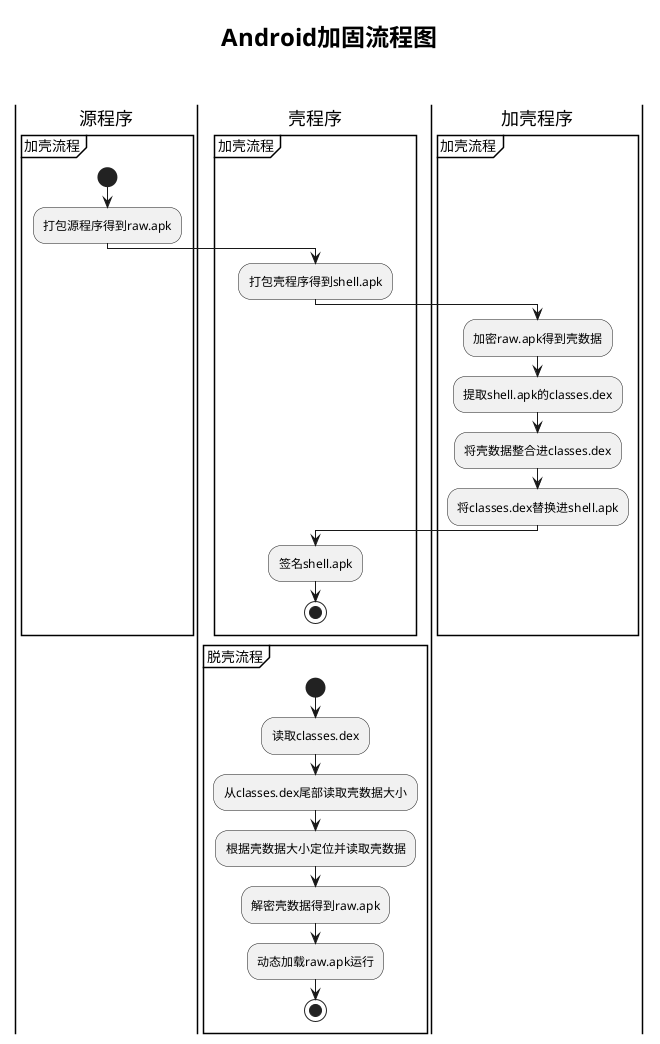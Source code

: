 '@startuml
'(*)  -->"check input"
'If "input is verbose" then
'--> [Yes] "turn on verbosity"
'--> "run command"
'else
'--> "run command"
'Endif
'-->(*)
'@enduml




@startuml

'floating note : <size:20><b>Android加固流程图

title <size:24><b>Android加固流程图\n\n

|源程序|
partition 加壳流程 {
start
|源程序|
:打包源程序得到raw.apk;

|壳程序|
:打包壳程序得到shell.apk;

|加壳程序|
:加密raw.apk得到壳数据;
:提取shell.apk的classes.dex;
:将壳数据整合进classes.dex;
:将classes.dex替换进shell.apk;

|壳程序|
:签名shell.apk;
stop
}

partition 脱壳流程 {
|壳程序|
start
:读取classes.dex;
:从classes.dex尾部读取壳数据大小;
:根据壳数据大小定位并读取壳数据;
:解密壳数据得到raw.apk;
:动态加载raw.apk运行;
stop
}

@enduml
